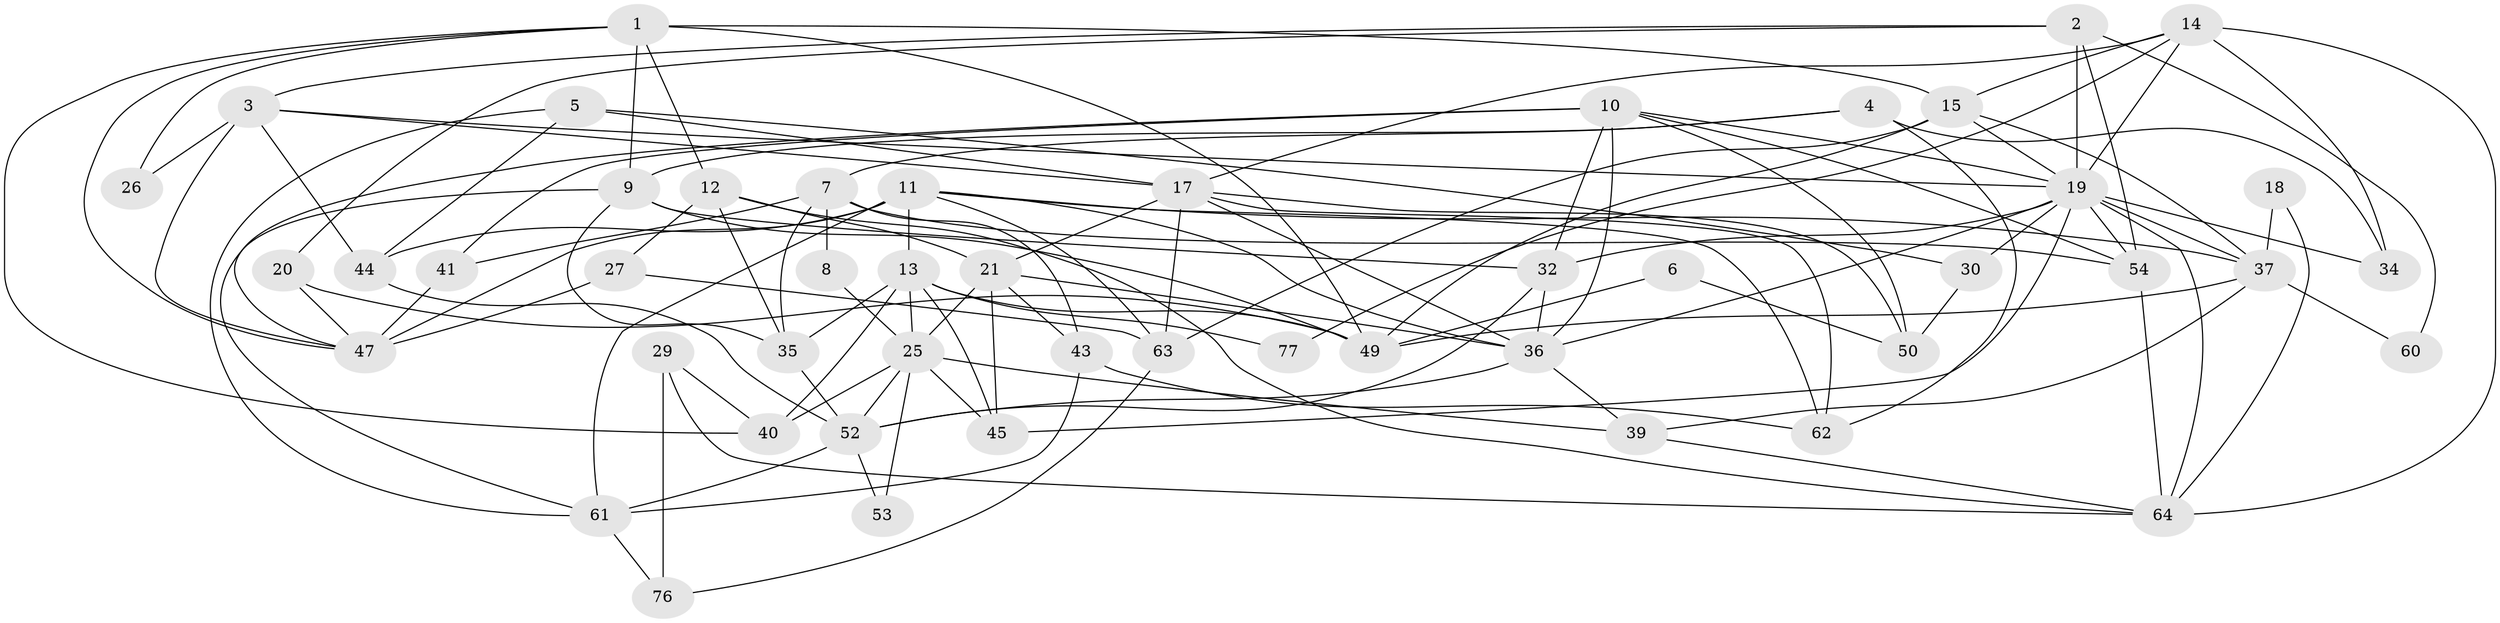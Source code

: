 // Generated by graph-tools (version 1.1) at 2025/52/02/27/25 19:52:06]
// undirected, 49 vertices, 122 edges
graph export_dot {
graph [start="1"]
  node [color=gray90,style=filled];
  1 [super="+23"];
  2 [super="+16"];
  3 [super="+33"];
  4;
  5 [super="+22"];
  6;
  7 [super="+79"];
  8;
  9 [super="+31"];
  10 [super="+71"];
  11 [super="+75"];
  12 [super="+24"];
  13 [super="+55"];
  14 [super="+46"];
  15;
  17 [super="+28"];
  18;
  19 [super="+70"];
  20;
  21 [super="+59"];
  25 [super="+42"];
  26;
  27;
  29;
  30;
  32 [super="+80"];
  34;
  35 [super="+38"];
  36 [super="+48"];
  37 [super="+51"];
  39 [super="+56"];
  40 [super="+73"];
  41;
  43;
  44 [super="+66"];
  45 [super="+78"];
  47 [super="+69"];
  49 [super="+67"];
  50 [super="+57"];
  52 [super="+58"];
  53;
  54;
  60;
  61 [super="+72"];
  62 [super="+68"];
  63 [super="+74"];
  64 [super="+65"];
  76;
  77;
  1 -- 47;
  1 -- 40;
  1 -- 9;
  1 -- 49;
  1 -- 26;
  1 -- 15;
  1 -- 12;
  2 -- 20;
  2 -- 19;
  2 -- 60;
  2 -- 3;
  2 -- 54;
  3 -- 47;
  3 -- 26;
  3 -- 17;
  3 -- 19;
  3 -- 44;
  4 -- 7;
  4 -- 34;
  4 -- 62 [weight=2];
  4 -- 9;
  5 -- 17 [weight=2];
  5 -- 30;
  5 -- 44;
  5 -- 61;
  6 -- 50;
  6 -- 49;
  7 -- 43;
  7 -- 35;
  7 -- 54;
  7 -- 8;
  7 -- 41;
  8 -- 25;
  9 -- 32;
  9 -- 49;
  9 -- 35;
  9 -- 61 [weight=2];
  10 -- 50;
  10 -- 32;
  10 -- 19;
  10 -- 36;
  10 -- 54;
  10 -- 41;
  10 -- 47;
  11 -- 37;
  11 -- 47 [weight=2];
  11 -- 61;
  11 -- 36;
  11 -- 44;
  11 -- 13;
  11 -- 62;
  11 -- 63;
  12 -- 35;
  12 -- 21;
  12 -- 64;
  12 -- 27;
  13 -- 49;
  13 -- 77;
  13 -- 25;
  13 -- 45;
  13 -- 35;
  13 -- 40;
  14 -- 19;
  14 -- 34;
  14 -- 77;
  14 -- 15;
  14 -- 17;
  14 -- 64;
  15 -- 63;
  15 -- 49;
  15 -- 37;
  15 -- 19;
  17 -- 50;
  17 -- 62;
  17 -- 63;
  17 -- 21;
  17 -- 36;
  18 -- 37;
  18 -- 64;
  19 -- 30;
  19 -- 45;
  19 -- 54;
  19 -- 37;
  19 -- 64 [weight=2];
  19 -- 34;
  19 -- 36;
  19 -- 32;
  20 -- 47;
  20 -- 49;
  21 -- 25;
  21 -- 36;
  21 -- 43;
  21 -- 45;
  25 -- 39;
  25 -- 53;
  25 -- 40;
  25 -- 52;
  25 -- 45;
  27 -- 63;
  27 -- 47;
  29 -- 40 [weight=2];
  29 -- 64;
  29 -- 76;
  30 -- 50 [weight=2];
  32 -- 52;
  32 -- 36;
  35 -- 52;
  36 -- 39;
  36 -- 52;
  37 -- 49;
  37 -- 60;
  37 -- 39;
  39 -- 64;
  41 -- 47;
  43 -- 61;
  43 -- 62;
  44 -- 52;
  52 -- 61;
  52 -- 53;
  54 -- 64;
  61 -- 76;
  63 -- 76;
}
